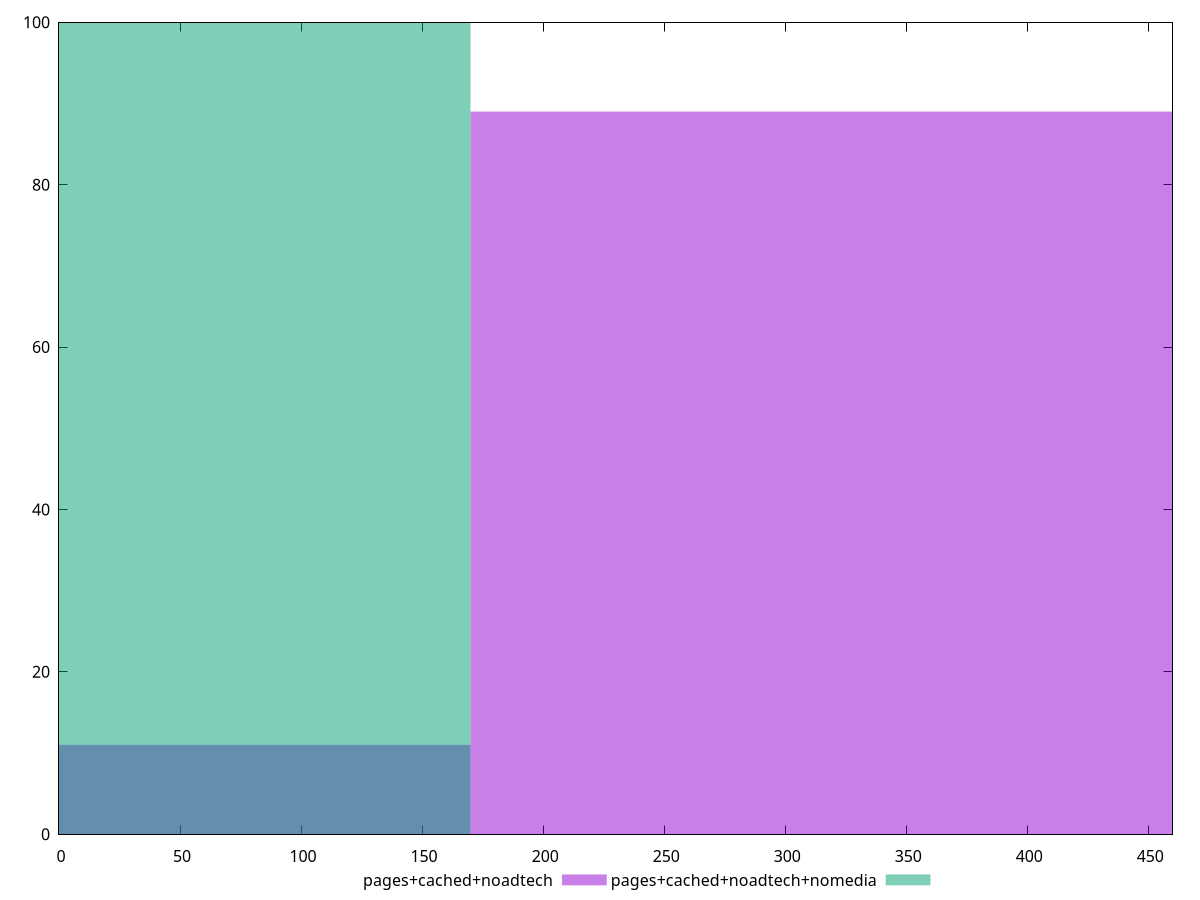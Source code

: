 reset

$pagesCachedNoadtech <<EOF
0 11
340.00853693294545 89
EOF

$pagesCachedNoadtechNomedia <<EOF
0 100
EOF

set key outside below
set boxwidth 340.00853693294545
set xrange [0:460]
set yrange [0:100]
set trange [0:100]
set style fill transparent solid 0.5 noborder
set terminal svg size 640, 500 enhanced background rgb 'white'
set output "report_00023_2021-02-20T12:14:57.249Z/offscreen-images/comparison/histogram/2_vs_3.svg"

plot $pagesCachedNoadtech title "pages+cached+noadtech" with boxes, \
     $pagesCachedNoadtechNomedia title "pages+cached+noadtech+nomedia" with boxes

reset
